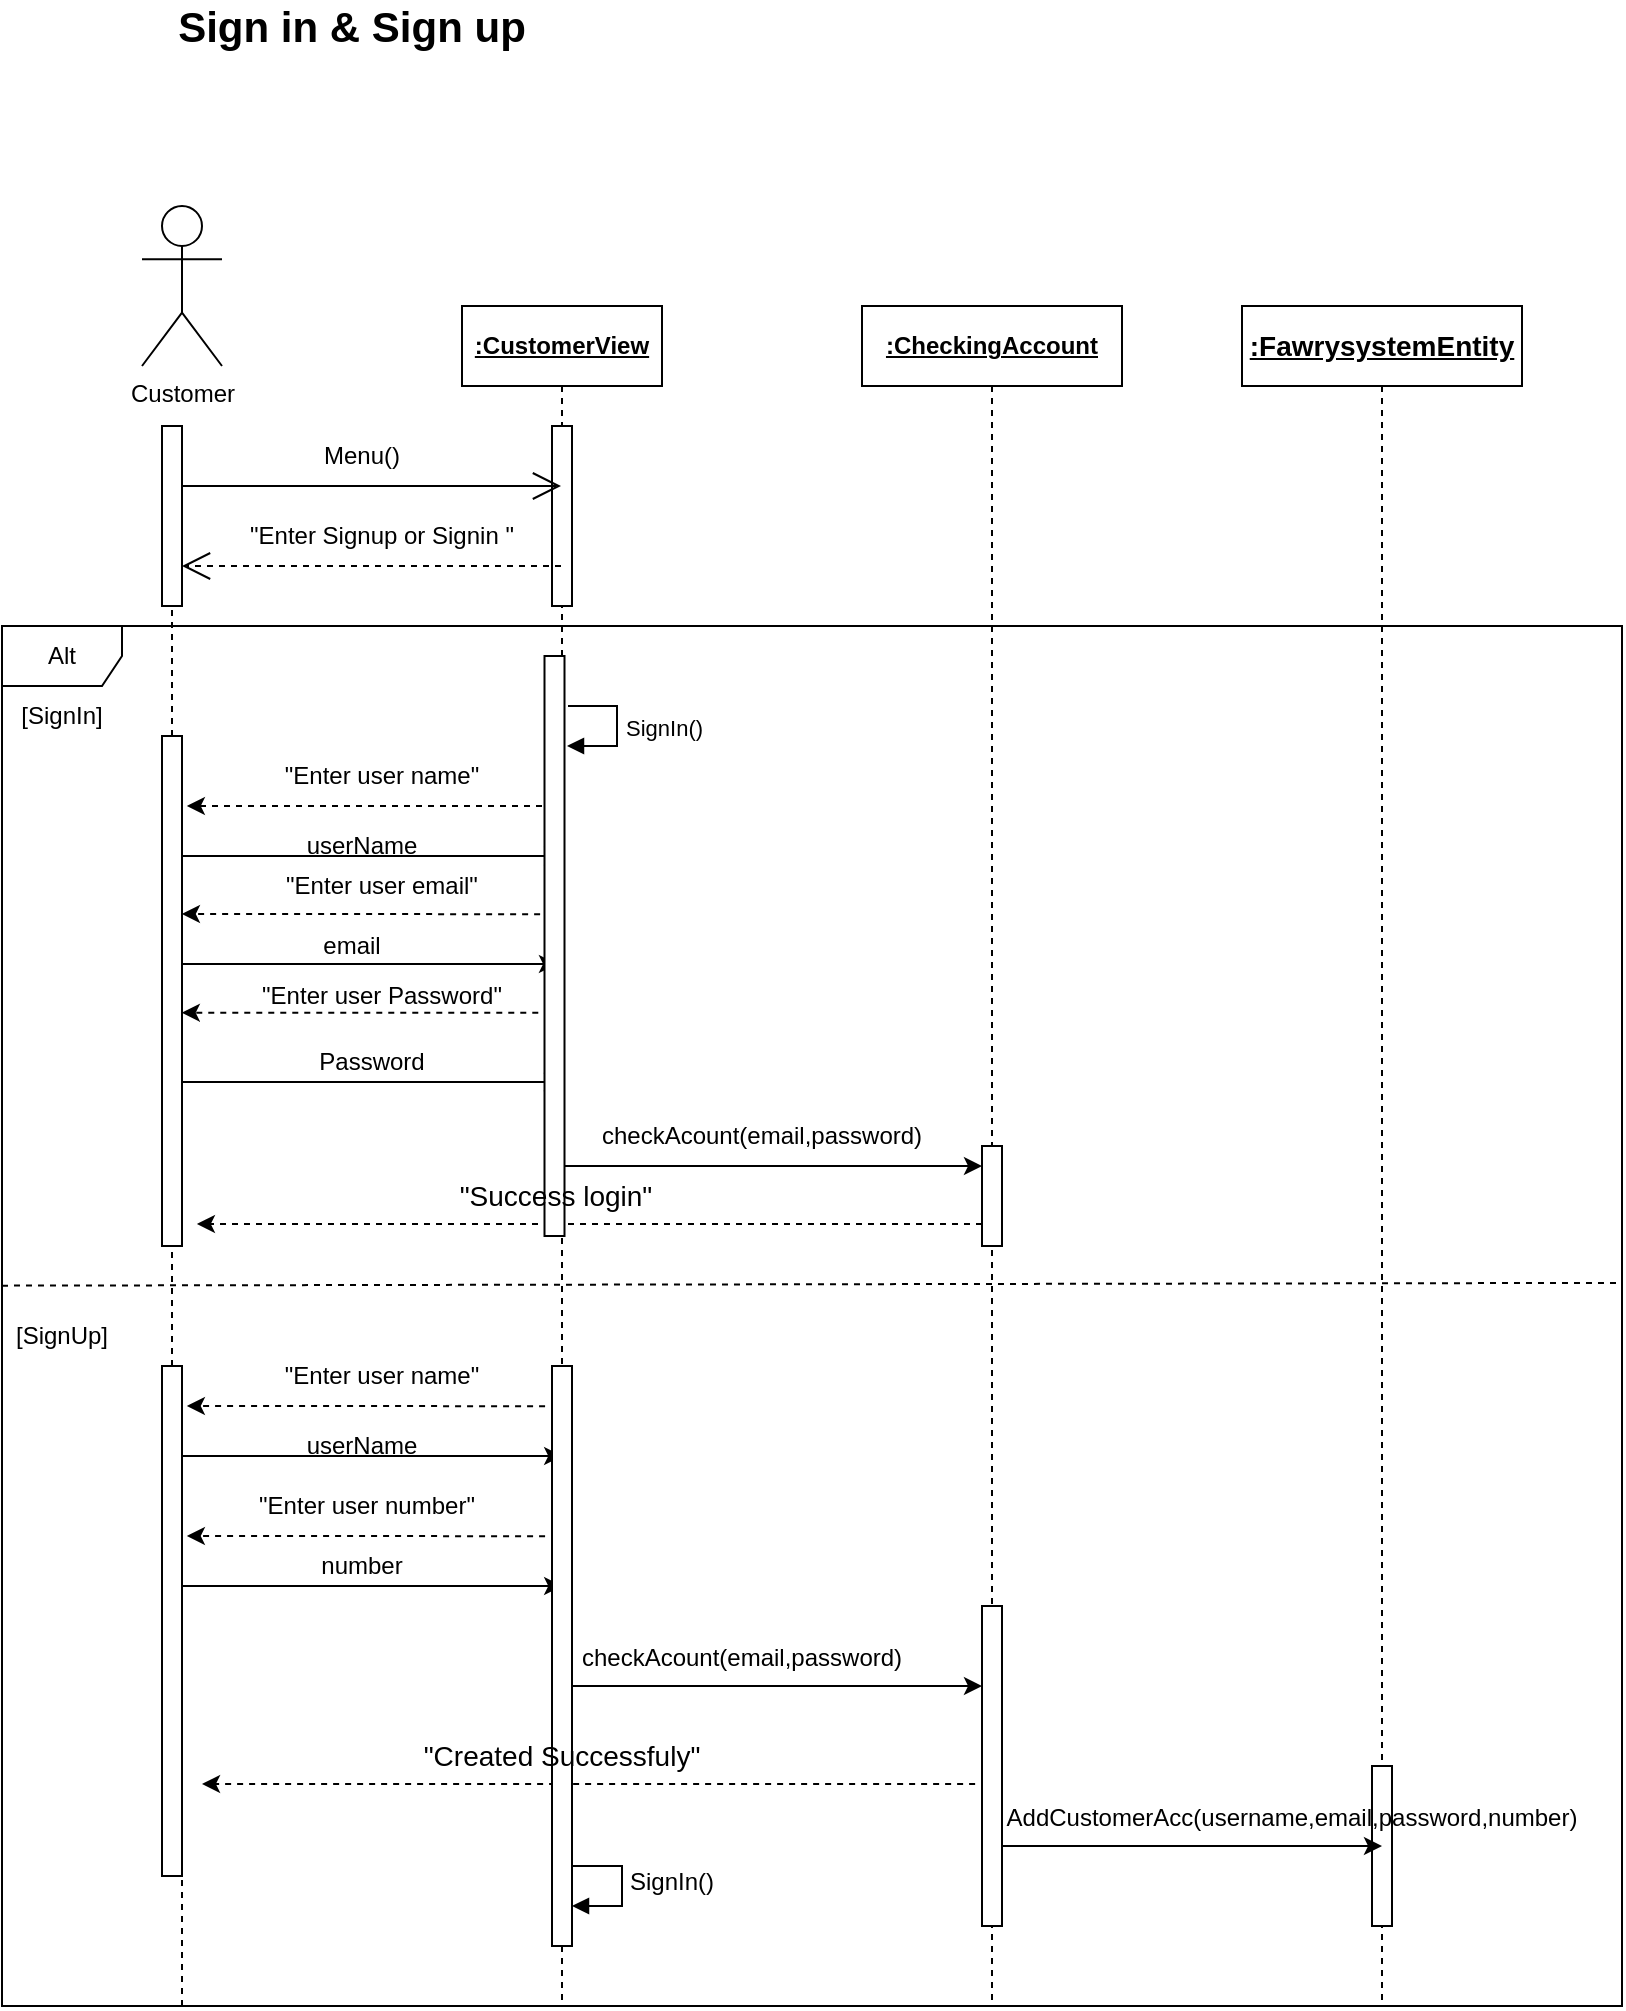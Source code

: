 <mxfile version="20.2.3" type="device"><diagram id="Ylvm-WRxyJGiufcOf62J" name="Page-1"><mxGraphModel dx="1888" dy="649" grid="1" gridSize="10" guides="1" tooltips="1" connect="1" arrows="1" fold="1" page="1" pageScale="1" pageWidth="850" pageHeight="1100" math="0" shadow="0"><root><mxCell id="0"/><mxCell id="1" parent="0"/><mxCell id="Ibk1nf9JtWkKv3QrB8sd-1" value="&lt;b&gt;&lt;font style=&quot;font-size: 21px;&quot;&gt;Sign in &amp;amp; Sign up&lt;/font&gt;&lt;/b&gt;" style="text;html=1;strokeColor=none;fillColor=none;align=center;verticalAlign=middle;whiteSpace=wrap;rounded=0;" vertex="1" parent="1"><mxGeometry x="50" y="40" width="230" height="20" as="geometry"/></mxCell><mxCell id="Ibk1nf9JtWkKv3QrB8sd-2" value="Customer" style="shape=umlActor;verticalLabelPosition=bottom;verticalAlign=top;html=1;outlineConnect=0;" vertex="1" parent="1"><mxGeometry x="60" y="140" width="40" height="80" as="geometry"/></mxCell><mxCell id="Ibk1nf9JtWkKv3QrB8sd-3" value="" style="endArrow=none;dashed=1;html=1;rounded=0;startArrow=none;" edge="1" parent="1" source="Ibk1nf9JtWkKv3QrB8sd-47"><mxGeometry width="50" height="50" relative="1" as="geometry"><mxPoint x="80" y="1040" as="sourcePoint"/><mxPoint x="80" y="250" as="targetPoint"/></mxGeometry></mxCell><mxCell id="Ibk1nf9JtWkKv3QrB8sd-4" value="&lt;b style=&quot;&quot;&gt;&lt;u&gt;:CustomerView&lt;/u&gt;&lt;/b&gt;" style="shape=umlLifeline;perimeter=lifelinePerimeter;whiteSpace=wrap;html=1;container=1;collapsible=0;recursiveResize=0;outlineConnect=0;" vertex="1" parent="1"><mxGeometry x="220" y="190" width="100" height="850" as="geometry"/></mxCell><mxCell id="Ibk1nf9JtWkKv3QrB8sd-5" value="" style="html=1;points=[];perimeter=orthogonalPerimeter;fontSize=12;" vertex="1" parent="Ibk1nf9JtWkKv3QrB8sd-4"><mxGeometry x="45" y="60" width="10" height="90" as="geometry"/></mxCell><mxCell id="Ibk1nf9JtWkKv3QrB8sd-6" value="&lt;u&gt;&lt;b&gt;:CheckingAccount&lt;/b&gt;&lt;/u&gt;" style="shape=umlLifeline;perimeter=lifelinePerimeter;whiteSpace=wrap;html=1;container=1;collapsible=0;recursiveResize=0;outlineConnect=0;" vertex="1" parent="1"><mxGeometry x="420" y="190" width="130" height="850" as="geometry"/></mxCell><mxCell id="Ibk1nf9JtWkKv3QrB8sd-7" value="" style="endArrow=open;endFill=1;endSize=12;html=1;rounded=0;" edge="1" parent="1" target="Ibk1nf9JtWkKv3QrB8sd-4"><mxGeometry width="160" relative="1" as="geometry"><mxPoint x="80" y="280" as="sourcePoint"/><mxPoint x="530" y="350" as="targetPoint"/></mxGeometry></mxCell><mxCell id="Ibk1nf9JtWkKv3QrB8sd-8" value="Menu()" style="text;html=1;strokeColor=none;fillColor=none;align=center;verticalAlign=middle;whiteSpace=wrap;rounded=0;" vertex="1" parent="1"><mxGeometry x="140" y="250" width="60" height="30" as="geometry"/></mxCell><mxCell id="Ibk1nf9JtWkKv3QrB8sd-9" value="" style="endArrow=open;endFill=1;endSize=12;html=1;rounded=0;dashed=1;" edge="1" parent="1" source="Ibk1nf9JtWkKv3QrB8sd-4"><mxGeometry width="160" relative="1" as="geometry"><mxPoint x="370" y="350" as="sourcePoint"/><mxPoint x="80" y="320" as="targetPoint"/></mxGeometry></mxCell><mxCell id="Ibk1nf9JtWkKv3QrB8sd-10" value="&quot;Enter Signup or Signin &quot;" style="text;html=1;strokeColor=none;fillColor=none;align=center;verticalAlign=middle;whiteSpace=wrap;rounded=0;" vertex="1" parent="1"><mxGeometry x="110" y="290" width="140" height="30" as="geometry"/></mxCell><mxCell id="Ibk1nf9JtWkKv3QrB8sd-11" value="Alt" style="shape=umlFrame;whiteSpace=wrap;html=1;" vertex="1" parent="1"><mxGeometry x="-10" y="350" width="810" height="690" as="geometry"/></mxCell><mxCell id="Ibk1nf9JtWkKv3QrB8sd-12" value="[SignIn]" style="text;html=1;strokeColor=none;fillColor=none;align=center;verticalAlign=middle;whiteSpace=wrap;rounded=0;" vertex="1" parent="1"><mxGeometry x="-10" y="380" width="60" height="30" as="geometry"/></mxCell><mxCell id="Ibk1nf9JtWkKv3QrB8sd-13" value="[SignUp]" style="text;html=1;strokeColor=none;fillColor=none;align=center;verticalAlign=middle;whiteSpace=wrap;rounded=0;" vertex="1" parent="1"><mxGeometry x="-10" y="690" width="60" height="30" as="geometry"/></mxCell><mxCell id="Ibk1nf9JtWkKv3QrB8sd-14" value="SignIn()" style="edgeStyle=orthogonalEdgeStyle;html=1;align=left;spacingLeft=2;endArrow=block;rounded=0;entryX=1;entryY=0;" edge="1" parent="1"><mxGeometry relative="1" as="geometry"><mxPoint x="273" y="390" as="sourcePoint"/><Array as="points"><mxPoint x="297.5" y="390"/></Array><mxPoint x="272.5" y="410" as="targetPoint"/></mxGeometry></mxCell><mxCell id="Ibk1nf9JtWkKv3QrB8sd-15" value="" style="endArrow=classic;html=1;rounded=0;exitX=0.483;exitY=0.273;exitDx=0;exitDy=0;exitPerimeter=0;entryX=0.155;entryY=0.273;entryDx=0;entryDy=0;entryPerimeter=0;dashed=1;" edge="1" parent="1"><mxGeometry width="50" height="50" relative="1" as="geometry"><mxPoint x="270.14" y="543.37" as="sourcePoint"/><mxPoint x="79.9" y="543.37" as="targetPoint"/></mxGeometry></mxCell><mxCell id="Ibk1nf9JtWkKv3QrB8sd-16" value="&quot;Enter user name&quot;" style="text;html=1;strokeColor=none;fillColor=none;align=center;verticalAlign=middle;whiteSpace=wrap;rounded=0;" vertex="1" parent="1"><mxGeometry x="125" y="410" width="110" height="30" as="geometry"/></mxCell><mxCell id="Ibk1nf9JtWkKv3QrB8sd-17" value="userName" style="text;html=1;strokeColor=none;fillColor=none;align=center;verticalAlign=middle;whiteSpace=wrap;rounded=0;" vertex="1" parent="1"><mxGeometry x="140" y="445" width="60" height="30" as="geometry"/></mxCell><mxCell id="Ibk1nf9JtWkKv3QrB8sd-18" value="" style="endArrow=classic;html=1;rounded=0;dashed=1;startArrow=none;" edge="1" parent="1"><mxGeometry width="50" height="50" relative="1" as="geometry"><mxPoint x="266" y="440" as="sourcePoint"/><mxPoint x="82.42" y="440" as="targetPoint"/></mxGeometry></mxCell><mxCell id="Ibk1nf9JtWkKv3QrB8sd-19" value="&quot;Enter user email&quot;" style="text;html=1;strokeColor=none;fillColor=none;align=center;verticalAlign=middle;whiteSpace=wrap;rounded=0;" vertex="1" parent="1"><mxGeometry x="125" y="465" width="110" height="30" as="geometry"/></mxCell><mxCell id="Ibk1nf9JtWkKv3QrB8sd-20" value="" style="endArrow=classic;html=1;rounded=0;exitX=0.155;exitY=0.364;exitDx=0;exitDy=0;exitPerimeter=0;entryX=0.483;entryY=0.364;entryDx=0;entryDy=0;entryPerimeter=0;" edge="1" parent="1"><mxGeometry width="50" height="50" relative="1" as="geometry"><mxPoint x="79.86" y="465" as="sourcePoint"/><mxPoint x="270.1" y="465" as="targetPoint"/></mxGeometry></mxCell><mxCell id="Ibk1nf9JtWkKv3QrB8sd-21" value="email" style="text;html=1;strokeColor=none;fillColor=none;align=center;verticalAlign=middle;whiteSpace=wrap;rounded=0;" vertex="1" parent="1"><mxGeometry x="134.98" y="495" width="60" height="30" as="geometry"/></mxCell><mxCell id="Ibk1nf9JtWkKv3QrB8sd-22" value="&quot;Enter user Password&quot;" style="text;html=1;strokeColor=none;fillColor=none;align=center;verticalAlign=middle;whiteSpace=wrap;rounded=0;" vertex="1" parent="1"><mxGeometry x="110" y="520" width="140.02" height="30" as="geometry"/></mxCell><mxCell id="Ibk1nf9JtWkKv3QrB8sd-23" value="" style="endArrow=classic;html=1;rounded=0;" edge="1" parent="1"><mxGeometry width="50" height="50" relative="1" as="geometry"><mxPoint x="80" y="578" as="sourcePoint"/><mxPoint x="270" y="578" as="targetPoint"/></mxGeometry></mxCell><mxCell id="Ibk1nf9JtWkKv3QrB8sd-24" value="Password" style="text;html=1;strokeColor=none;fillColor=none;align=center;verticalAlign=middle;whiteSpace=wrap;rounded=0;" vertex="1" parent="1"><mxGeometry x="144.98" y="553" width="60" height="30" as="geometry"/></mxCell><mxCell id="Ibk1nf9JtWkKv3QrB8sd-25" value="&quot;Enter user name&quot;" style="text;html=1;strokeColor=none;fillColor=none;align=center;verticalAlign=middle;whiteSpace=wrap;rounded=0;" vertex="1" parent="1"><mxGeometry x="125" y="710" width="110" height="30" as="geometry"/></mxCell><mxCell id="Ibk1nf9JtWkKv3QrB8sd-26" value="userName" style="text;html=1;strokeColor=none;fillColor=none;align=center;verticalAlign=middle;whiteSpace=wrap;rounded=0;" vertex="1" parent="1"><mxGeometry x="140" y="745" width="60" height="30" as="geometry"/></mxCell><mxCell id="Ibk1nf9JtWkKv3QrB8sd-27" value="" style="endArrow=classic;html=1;rounded=0;exitX=0.483;exitY=0.273;exitDx=0;exitDy=0;exitPerimeter=0;dashed=1;" edge="1" parent="1"><mxGeometry width="50" height="50" relative="1" as="geometry"><mxPoint x="267.54" y="740.09" as="sourcePoint"/><mxPoint x="82.42" y="740" as="targetPoint"/></mxGeometry></mxCell><mxCell id="Ibk1nf9JtWkKv3QrB8sd-28" value="" style="endArrow=classic;html=1;rounded=0;exitX=0.155;exitY=0.364;exitDx=0;exitDy=0;exitPerimeter=0;entryX=0.483;entryY=0.364;entryDx=0;entryDy=0;entryPerimeter=0;" edge="1" parent="1"><mxGeometry width="50" height="50" relative="1" as="geometry"><mxPoint x="79.86" y="765.0" as="sourcePoint"/><mxPoint x="270.1" y="765.0" as="targetPoint"/></mxGeometry></mxCell><mxCell id="Ibk1nf9JtWkKv3QrB8sd-29" value="&quot;Enter user number&quot;" style="text;html=1;strokeColor=none;fillColor=none;align=center;verticalAlign=middle;whiteSpace=wrap;rounded=0;" vertex="1" parent="1"><mxGeometry x="95" y="775" width="155" height="30" as="geometry"/></mxCell><mxCell id="Ibk1nf9JtWkKv3QrB8sd-30" value="number" style="text;html=1;strokeColor=none;fillColor=none;align=center;verticalAlign=middle;whiteSpace=wrap;rounded=0;" vertex="1" parent="1"><mxGeometry x="140" y="805" width="60" height="30" as="geometry"/></mxCell><mxCell id="Ibk1nf9JtWkKv3QrB8sd-31" value="" style="endArrow=classic;html=1;rounded=0;exitX=0.483;exitY=0.273;exitDx=0;exitDy=0;exitPerimeter=0;dashed=1;" edge="1" parent="1"><mxGeometry width="50" height="50" relative="1" as="geometry"><mxPoint x="267.54" y="805.09" as="sourcePoint"/><mxPoint x="82.42" y="805" as="targetPoint"/></mxGeometry></mxCell><mxCell id="Ibk1nf9JtWkKv3QrB8sd-32" value="" style="endArrow=classic;html=1;rounded=0;exitX=0.155;exitY=0.364;exitDx=0;exitDy=0;exitPerimeter=0;entryX=0.483;entryY=0.364;entryDx=0;entryDy=0;entryPerimeter=0;" edge="1" parent="1"><mxGeometry width="50" height="50" relative="1" as="geometry"><mxPoint x="79.86" y="830.0" as="sourcePoint"/><mxPoint x="270.1" y="830.0" as="targetPoint"/></mxGeometry></mxCell><mxCell id="Ibk1nf9JtWkKv3QrB8sd-33" value="" style="endArrow=classic;html=1;rounded=0;" edge="1" parent="1"><mxGeometry width="50" height="50" relative="1" as="geometry"><mxPoint x="77.5" y="519" as="sourcePoint"/><mxPoint x="267.5" y="519" as="targetPoint"/></mxGeometry></mxCell><mxCell id="Ibk1nf9JtWkKv3QrB8sd-34" value="" style="endArrow=classic;html=1;rounded=0;exitX=0.483;exitY=0.273;exitDx=0;exitDy=0;exitPerimeter=0;dashed=1;" edge="1" parent="1"><mxGeometry width="50" height="50" relative="1" as="geometry"><mxPoint x="265.06" y="494.09" as="sourcePoint"/><mxPoint x="79.94" y="494" as="targetPoint"/></mxGeometry></mxCell><mxCell id="Ibk1nf9JtWkKv3QrB8sd-35" value="" style="endArrow=classic;html=1;rounded=0;exitX=0.5;exitY=0;exitDx=0;exitDy=0;" edge="1" parent="1" source="Ibk1nf9JtWkKv3QrB8sd-57"><mxGeometry width="50" height="50" relative="1" as="geometry"><mxPoint x="90" y="588.0" as="sourcePoint"/><mxPoint x="480" y="620" as="targetPoint"/></mxGeometry></mxCell><mxCell id="Ibk1nf9JtWkKv3QrB8sd-36" value="checkAcount(email,password)" style="text;html=1;strokeColor=none;fillColor=none;align=center;verticalAlign=middle;whiteSpace=wrap;rounded=0;" vertex="1" parent="1"><mxGeometry x="320" y="590" width="100" height="30" as="geometry"/></mxCell><mxCell id="Ibk1nf9JtWkKv3QrB8sd-37" value="" style="endArrow=classic;html=1;rounded=0;dashed=1;" edge="1" parent="1"><mxGeometry width="50" height="50" relative="1" as="geometry"><mxPoint x="480" y="649" as="sourcePoint"/><mxPoint x="87.44" y="649" as="targetPoint"/></mxGeometry></mxCell><mxCell id="Ibk1nf9JtWkKv3QrB8sd-38" value="" style="endArrow=classic;html=1;rounded=0;fontSize=14;" edge="1" parent="1"><mxGeometry width="50" height="50" relative="1" as="geometry"><mxPoint x="270" y="880" as="sourcePoint"/><mxPoint x="480" y="880" as="targetPoint"/></mxGeometry></mxCell><mxCell id="Ibk1nf9JtWkKv3QrB8sd-39" value="&lt;span style=&quot;font-size: 12px;&quot;&gt;checkAcount(email,password)&lt;/span&gt;" style="text;html=1;strokeColor=none;fillColor=none;align=center;verticalAlign=middle;whiteSpace=wrap;rounded=0;fontSize=14;" vertex="1" parent="1"><mxGeometry x="330" y="850" width="60" height="30" as="geometry"/></mxCell><mxCell id="Ibk1nf9JtWkKv3QrB8sd-40" value="" style="endArrow=none;dashed=1;html=1;rounded=0;exitX=0;exitY=0.478;exitDx=0;exitDy=0;exitPerimeter=0;entryX=0.999;entryY=0.476;entryDx=0;entryDy=0;entryPerimeter=0;" edge="1" parent="1" source="Ibk1nf9JtWkKv3QrB8sd-11" target="Ibk1nf9JtWkKv3QrB8sd-11"><mxGeometry width="50" height="50" relative="1" as="geometry"><mxPoint x="70" y="680.0" as="sourcePoint"/><mxPoint x="650" y="680.0" as="targetPoint"/></mxGeometry></mxCell><mxCell id="Ibk1nf9JtWkKv3QrB8sd-41" value="&lt;u&gt;&lt;b&gt;:FawrysystemEntity&lt;/b&gt;&lt;/u&gt;" style="shape=umlLifeline;perimeter=lifelinePerimeter;whiteSpace=wrap;html=1;container=1;collapsible=0;recursiveResize=0;outlineConnect=0;fontSize=14;" vertex="1" parent="1"><mxGeometry x="610" y="190" width="140" height="850" as="geometry"/></mxCell><mxCell id="Ibk1nf9JtWkKv3QrB8sd-42" value="" style="html=1;points=[];perimeter=orthogonalPerimeter;fontSize=12;" vertex="1" parent="Ibk1nf9JtWkKv3QrB8sd-41"><mxGeometry x="65" y="730" width="10" height="80" as="geometry"/></mxCell><mxCell id="Ibk1nf9JtWkKv3QrB8sd-43" value="" style="endArrow=classic;html=1;rounded=0;fontSize=14;" edge="1" parent="1"><mxGeometry width="50" height="50" relative="1" as="geometry"><mxPoint x="490" y="960" as="sourcePoint"/><mxPoint x="680" y="960" as="targetPoint"/></mxGeometry></mxCell><mxCell id="Ibk1nf9JtWkKv3QrB8sd-44" value="&lt;font style=&quot;font-size: 12px;&quot;&gt;AddCustomerAcc(username,email,password,number)&lt;/font&gt;" style="text;html=1;strokeColor=none;fillColor=none;align=center;verticalAlign=middle;whiteSpace=wrap;rounded=0;fontSize=14;" vertex="1" parent="1"><mxGeometry x="620" y="930" width="30" height="30" as="geometry"/></mxCell><mxCell id="Ibk1nf9JtWkKv3QrB8sd-45" value="" style="endArrow=classic;html=1;rounded=0;dashed=1;" edge="1" parent="1"><mxGeometry width="50" height="50" relative="1" as="geometry"><mxPoint x="482.56" y="929" as="sourcePoint"/><mxPoint x="90" y="929" as="targetPoint"/></mxGeometry></mxCell><mxCell id="Ibk1nf9JtWkKv3QrB8sd-46" value="SignIn()" style="edgeStyle=orthogonalEdgeStyle;html=1;align=left;spacingLeft=2;endArrow=block;rounded=0;entryX=1;entryY=0;fontSize=12;" edge="1" parent="1"><mxGeometry relative="1" as="geometry"><mxPoint x="270" y="970" as="sourcePoint"/><Array as="points"><mxPoint x="300" y="970"/></Array><mxPoint x="275" y="990" as="targetPoint"/></mxGeometry></mxCell><mxCell id="Ibk1nf9JtWkKv3QrB8sd-47" value="" style="html=1;points=[];perimeter=orthogonalPerimeter;fontSize=12;" vertex="1" parent="1"><mxGeometry x="70" y="250" width="10" height="90" as="geometry"/></mxCell><mxCell id="Ibk1nf9JtWkKv3QrB8sd-48" value="" style="endArrow=none;dashed=1;html=1;rounded=0;startArrow=none;" edge="1" parent="1" source="Ibk1nf9JtWkKv3QrB8sd-49" target="Ibk1nf9JtWkKv3QrB8sd-47"><mxGeometry width="50" height="50" relative="1" as="geometry"><mxPoint x="80" y="1040" as="sourcePoint"/><mxPoint x="80" y="250" as="targetPoint"/></mxGeometry></mxCell><mxCell id="Ibk1nf9JtWkKv3QrB8sd-49" value="" style="html=1;points=[];perimeter=orthogonalPerimeter;fontSize=12;" vertex="1" parent="1"><mxGeometry x="70" y="405" width="10" height="255" as="geometry"/></mxCell><mxCell id="Ibk1nf9JtWkKv3QrB8sd-50" value="" style="endArrow=none;dashed=1;html=1;rounded=0;startArrow=none;" edge="1" parent="1" source="Ibk1nf9JtWkKv3QrB8sd-51" target="Ibk1nf9JtWkKv3QrB8sd-49"><mxGeometry width="50" height="50" relative="1" as="geometry"><mxPoint x="80" y="1040" as="sourcePoint"/><mxPoint x="80" y="340" as="targetPoint"/></mxGeometry></mxCell><mxCell id="Ibk1nf9JtWkKv3QrB8sd-51" value="" style="html=1;points=[];perimeter=orthogonalPerimeter;fontSize=12;" vertex="1" parent="1"><mxGeometry x="70" y="720" width="10" height="255" as="geometry"/></mxCell><mxCell id="Ibk1nf9JtWkKv3QrB8sd-52" value="" style="endArrow=none;dashed=1;html=1;rounded=0;" edge="1" parent="1" target="Ibk1nf9JtWkKv3QrB8sd-51"><mxGeometry width="50" height="50" relative="1" as="geometry"><mxPoint x="80" y="1040" as="sourcePoint"/><mxPoint x="80" y="660" as="targetPoint"/></mxGeometry></mxCell><mxCell id="Ibk1nf9JtWkKv3QrB8sd-53" value="" style="html=1;points=[];perimeter=orthogonalPerimeter;fontSize=12;" vertex="1" parent="1"><mxGeometry x="480" y="840" width="10" height="160" as="geometry"/></mxCell><mxCell id="Ibk1nf9JtWkKv3QrB8sd-54" value="" style="html=1;points=[];perimeter=orthogonalPerimeter;fontSize=12;" vertex="1" parent="1"><mxGeometry x="265" y="720" width="10" height="290" as="geometry"/></mxCell><mxCell id="Ibk1nf9JtWkKv3QrB8sd-55" value="&lt;font style=&quot;font-size: 14px;&quot;&gt;&quot;Created Successfuly&quot;&lt;/font&gt;" style="text;html=1;strokeColor=none;fillColor=none;align=center;verticalAlign=middle;whiteSpace=wrap;rounded=0;" vertex="1" parent="1"><mxGeometry x="136.25" y="900" width="267.5" height="30" as="geometry"/></mxCell><mxCell id="Ibk1nf9JtWkKv3QrB8sd-56" value="" style="html=1;points=[];perimeter=orthogonalPerimeter;fontSize=12;" vertex="1" parent="1"><mxGeometry x="261.25" y="365" width="10" height="290" as="geometry"/></mxCell><mxCell id="Ibk1nf9JtWkKv3QrB8sd-57" value="&lt;font style=&quot;font-size: 14px;&quot;&gt;&quot;Success login&quot;&lt;/font&gt;" style="text;html=1;strokeColor=none;fillColor=none;align=center;verticalAlign=middle;whiteSpace=wrap;rounded=0;" vertex="1" parent="1"><mxGeometry x="132.5" y="620" width="267.5" height="30" as="geometry"/></mxCell><mxCell id="Ibk1nf9JtWkKv3QrB8sd-58" value="" style="html=1;points=[];perimeter=orthogonalPerimeter;fontSize=12;" vertex="1" parent="1"><mxGeometry x="480" y="610" width="10" height="50" as="geometry"/></mxCell></root></mxGraphModel></diagram></mxfile>